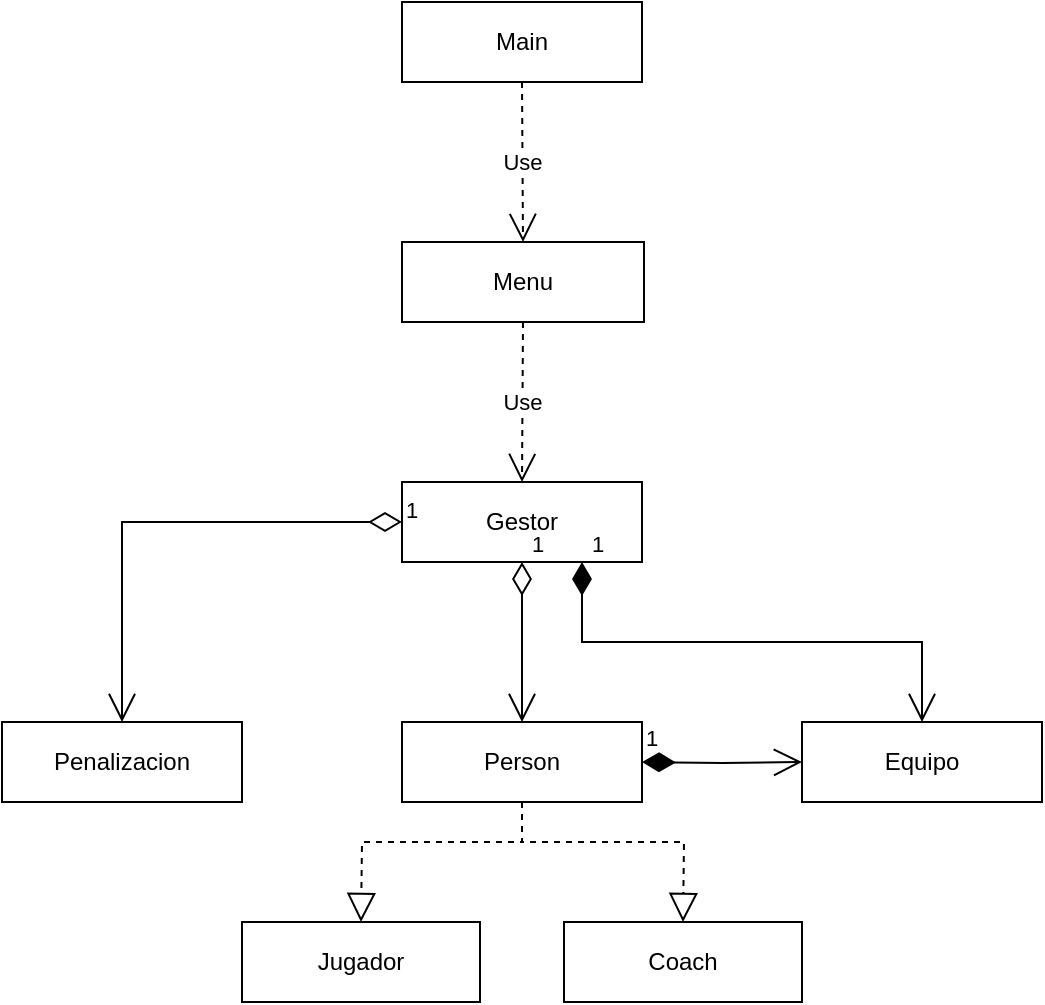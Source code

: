 <mxfile>
    <diagram name="Página-1" id="adbou3AFLwC47DM1ncZ4">
        <mxGraphModel dx="1066" dy="366" grid="1" gridSize="10" guides="1" tooltips="1" connect="1" arrows="1" fold="1" page="1" pageScale="1" pageWidth="827" pageHeight="1169" math="0" shadow="0">
            <root>
                <mxCell id="0"/>
                <mxCell id="1" parent="0"/>
                <mxCell id="THjHcQbWenZWLqVH5pca-1" value="Main" style="html=1;whiteSpace=wrap;" parent="1" vertex="1">
                    <mxGeometry x="360" width="120" height="40" as="geometry"/>
                </mxCell>
                <mxCell id="THjHcQbWenZWLqVH5pca-2" value="Menu" style="html=1;whiteSpace=wrap;" parent="1" vertex="1">
                    <mxGeometry x="360" y="120" width="121" height="40" as="geometry"/>
                </mxCell>
                <mxCell id="THjHcQbWenZWLqVH5pca-3" value="Person" style="html=1;whiteSpace=wrap;" parent="1" vertex="1">
                    <mxGeometry x="360" y="360" width="120" height="40" as="geometry"/>
                </mxCell>
                <mxCell id="THjHcQbWenZWLqVH5pca-4" value="Coach" style="html=1;whiteSpace=wrap;" parent="1" vertex="1">
                    <mxGeometry x="441" y="460" width="119" height="40" as="geometry"/>
                </mxCell>
                <mxCell id="THjHcQbWenZWLqVH5pca-5" value="Jugador" style="html=1;whiteSpace=wrap;" parent="1" vertex="1">
                    <mxGeometry x="280" y="460" width="119" height="40" as="geometry"/>
                </mxCell>
                <mxCell id="THjHcQbWenZWLqVH5pca-8" value="Gestor" style="html=1;whiteSpace=wrap;" parent="1" vertex="1">
                    <mxGeometry x="360" y="240" width="120" height="40" as="geometry"/>
                </mxCell>
                <mxCell id="THjHcQbWenZWLqVH5pca-9" value="Penalizacion" style="html=1;whiteSpace=wrap;" parent="1" vertex="1">
                    <mxGeometry x="160" y="360" width="120" height="40" as="geometry"/>
                </mxCell>
                <mxCell id="THjHcQbWenZWLqVH5pca-11" value="Equipo" style="html=1;whiteSpace=wrap;" parent="1" vertex="1">
                    <mxGeometry x="560" y="360" width="120" height="40" as="geometry"/>
                </mxCell>
                <mxCell id="THjHcQbWenZWLqVH5pca-13" value="Use" style="endArrow=open;endSize=12;dashed=1;html=1;rounded=0;exitX=0.5;exitY=1;exitDx=0;exitDy=0;entryX=0.5;entryY=0;entryDx=0;entryDy=0;" parent="1" source="THjHcQbWenZWLqVH5pca-1" target="THjHcQbWenZWLqVH5pca-2" edge="1">
                    <mxGeometry width="160" relative="1" as="geometry">
                        <mxPoint x="540" y="210" as="sourcePoint"/>
                        <mxPoint x="700" y="210" as="targetPoint"/>
                    </mxGeometry>
                </mxCell>
                <mxCell id="THjHcQbWenZWLqVH5pca-14" value="Use" style="endArrow=open;endSize=12;dashed=1;html=1;rounded=0;exitX=0.5;exitY=1;exitDx=0;exitDy=0;entryX=0.5;entryY=0;entryDx=0;entryDy=0;" parent="1" source="THjHcQbWenZWLqVH5pca-2" target="THjHcQbWenZWLqVH5pca-8" edge="1">
                    <mxGeometry width="160" relative="1" as="geometry">
                        <mxPoint x="430" y="50" as="sourcePoint"/>
                        <mxPoint x="431" y="130" as="targetPoint"/>
                    </mxGeometry>
                </mxCell>
                <mxCell id="THjHcQbWenZWLqVH5pca-15" value="" style="endArrow=block;dashed=1;endFill=0;endSize=12;html=1;rounded=0;exitX=0.5;exitY=1;exitDx=0;exitDy=0;entryX=0.5;entryY=0;entryDx=0;entryDy=0;" parent="1" source="THjHcQbWenZWLqVH5pca-3" target="THjHcQbWenZWLqVH5pca-4" edge="1">
                    <mxGeometry width="160" relative="1" as="geometry">
                        <mxPoint x="520" y="290" as="sourcePoint"/>
                        <mxPoint x="680" y="290" as="targetPoint"/>
                        <Array as="points">
                            <mxPoint x="420" y="420"/>
                            <mxPoint x="480" y="420"/>
                            <mxPoint x="501" y="420"/>
                        </Array>
                    </mxGeometry>
                </mxCell>
                <mxCell id="THjHcQbWenZWLqVH5pca-17" value="" style="endArrow=block;dashed=1;endFill=0;endSize=12;html=1;rounded=0;exitX=0.5;exitY=1;exitDx=0;exitDy=0;entryX=0.5;entryY=0;entryDx=0;entryDy=0;" parent="1" source="THjHcQbWenZWLqVH5pca-3" target="THjHcQbWenZWLqVH5pca-5" edge="1">
                    <mxGeometry width="160" relative="1" as="geometry">
                        <mxPoint x="430" y="410" as="sourcePoint"/>
                        <mxPoint x="301" y="490" as="targetPoint"/>
                        <Array as="points">
                            <mxPoint x="420" y="420"/>
                            <mxPoint x="390" y="420"/>
                            <mxPoint x="340" y="420"/>
                        </Array>
                    </mxGeometry>
                </mxCell>
                <mxCell id="THjHcQbWenZWLqVH5pca-19" value="1" style="endArrow=open;html=1;endSize=12;startArrow=diamondThin;startSize=14;startFill=0;edgeStyle=orthogonalEdgeStyle;align=left;verticalAlign=bottom;rounded=0;entryX=0.5;entryY=0;entryDx=0;entryDy=0;exitX=0;exitY=0.5;exitDx=0;exitDy=0;" parent="1" source="THjHcQbWenZWLqVH5pca-8" target="THjHcQbWenZWLqVH5pca-9" edge="1">
                    <mxGeometry x="-1" y="3" relative="1" as="geometry">
                        <mxPoint x="520" y="260" as="sourcePoint"/>
                        <mxPoint x="680" y="260" as="targetPoint"/>
                    </mxGeometry>
                </mxCell>
                <mxCell id="THjHcQbWenZWLqVH5pca-20" value="1" style="endArrow=open;html=1;endSize=12;startArrow=diamondThin;startSize=14;startFill=1;edgeStyle=orthogonalEdgeStyle;align=left;verticalAlign=bottom;rounded=0;entryX=0.5;entryY=0;entryDx=0;entryDy=0;exitX=0.75;exitY=1;exitDx=0;exitDy=0;" parent="1" source="THjHcQbWenZWLqVH5pca-8" target="THjHcQbWenZWLqVH5pca-11" edge="1">
                    <mxGeometry x="-1" y="3" relative="1" as="geometry">
                        <mxPoint x="520" y="260" as="sourcePoint"/>
                        <mxPoint x="680" y="260" as="targetPoint"/>
                    </mxGeometry>
                </mxCell>
                <mxCell id="OHJC5O7ezd__fTaNT4AB-1" value="1" style="endArrow=open;html=1;endSize=12;startArrow=diamondThin;startSize=14;startFill=0;edgeStyle=orthogonalEdgeStyle;align=left;verticalAlign=bottom;rounded=0;exitX=0.5;exitY=1;exitDx=0;exitDy=0;entryX=0.5;entryY=0;entryDx=0;entryDy=0;" parent="1" source="THjHcQbWenZWLqVH5pca-8" target="THjHcQbWenZWLqVH5pca-3" edge="1">
                    <mxGeometry x="-1" y="3" relative="1" as="geometry">
                        <mxPoint x="330" y="280" as="sourcePoint"/>
                        <mxPoint x="490" y="280" as="targetPoint"/>
                    </mxGeometry>
                </mxCell>
                <mxCell id="OHJC5O7ezd__fTaNT4AB-2" value="1" style="endArrow=open;html=1;endSize=12;startArrow=diamondThin;startSize=14;startFill=1;edgeStyle=orthogonalEdgeStyle;align=left;verticalAlign=bottom;rounded=0;entryX=0;entryY=0.5;entryDx=0;entryDy=0;" parent="1" target="THjHcQbWenZWLqVH5pca-11" edge="1">
                    <mxGeometry x="-1" y="3" relative="1" as="geometry">
                        <mxPoint x="480" y="380" as="sourcePoint"/>
                        <mxPoint x="490" y="280" as="targetPoint"/>
                    </mxGeometry>
                </mxCell>
            </root>
        </mxGraphModel>
    </diagram>
</mxfile>